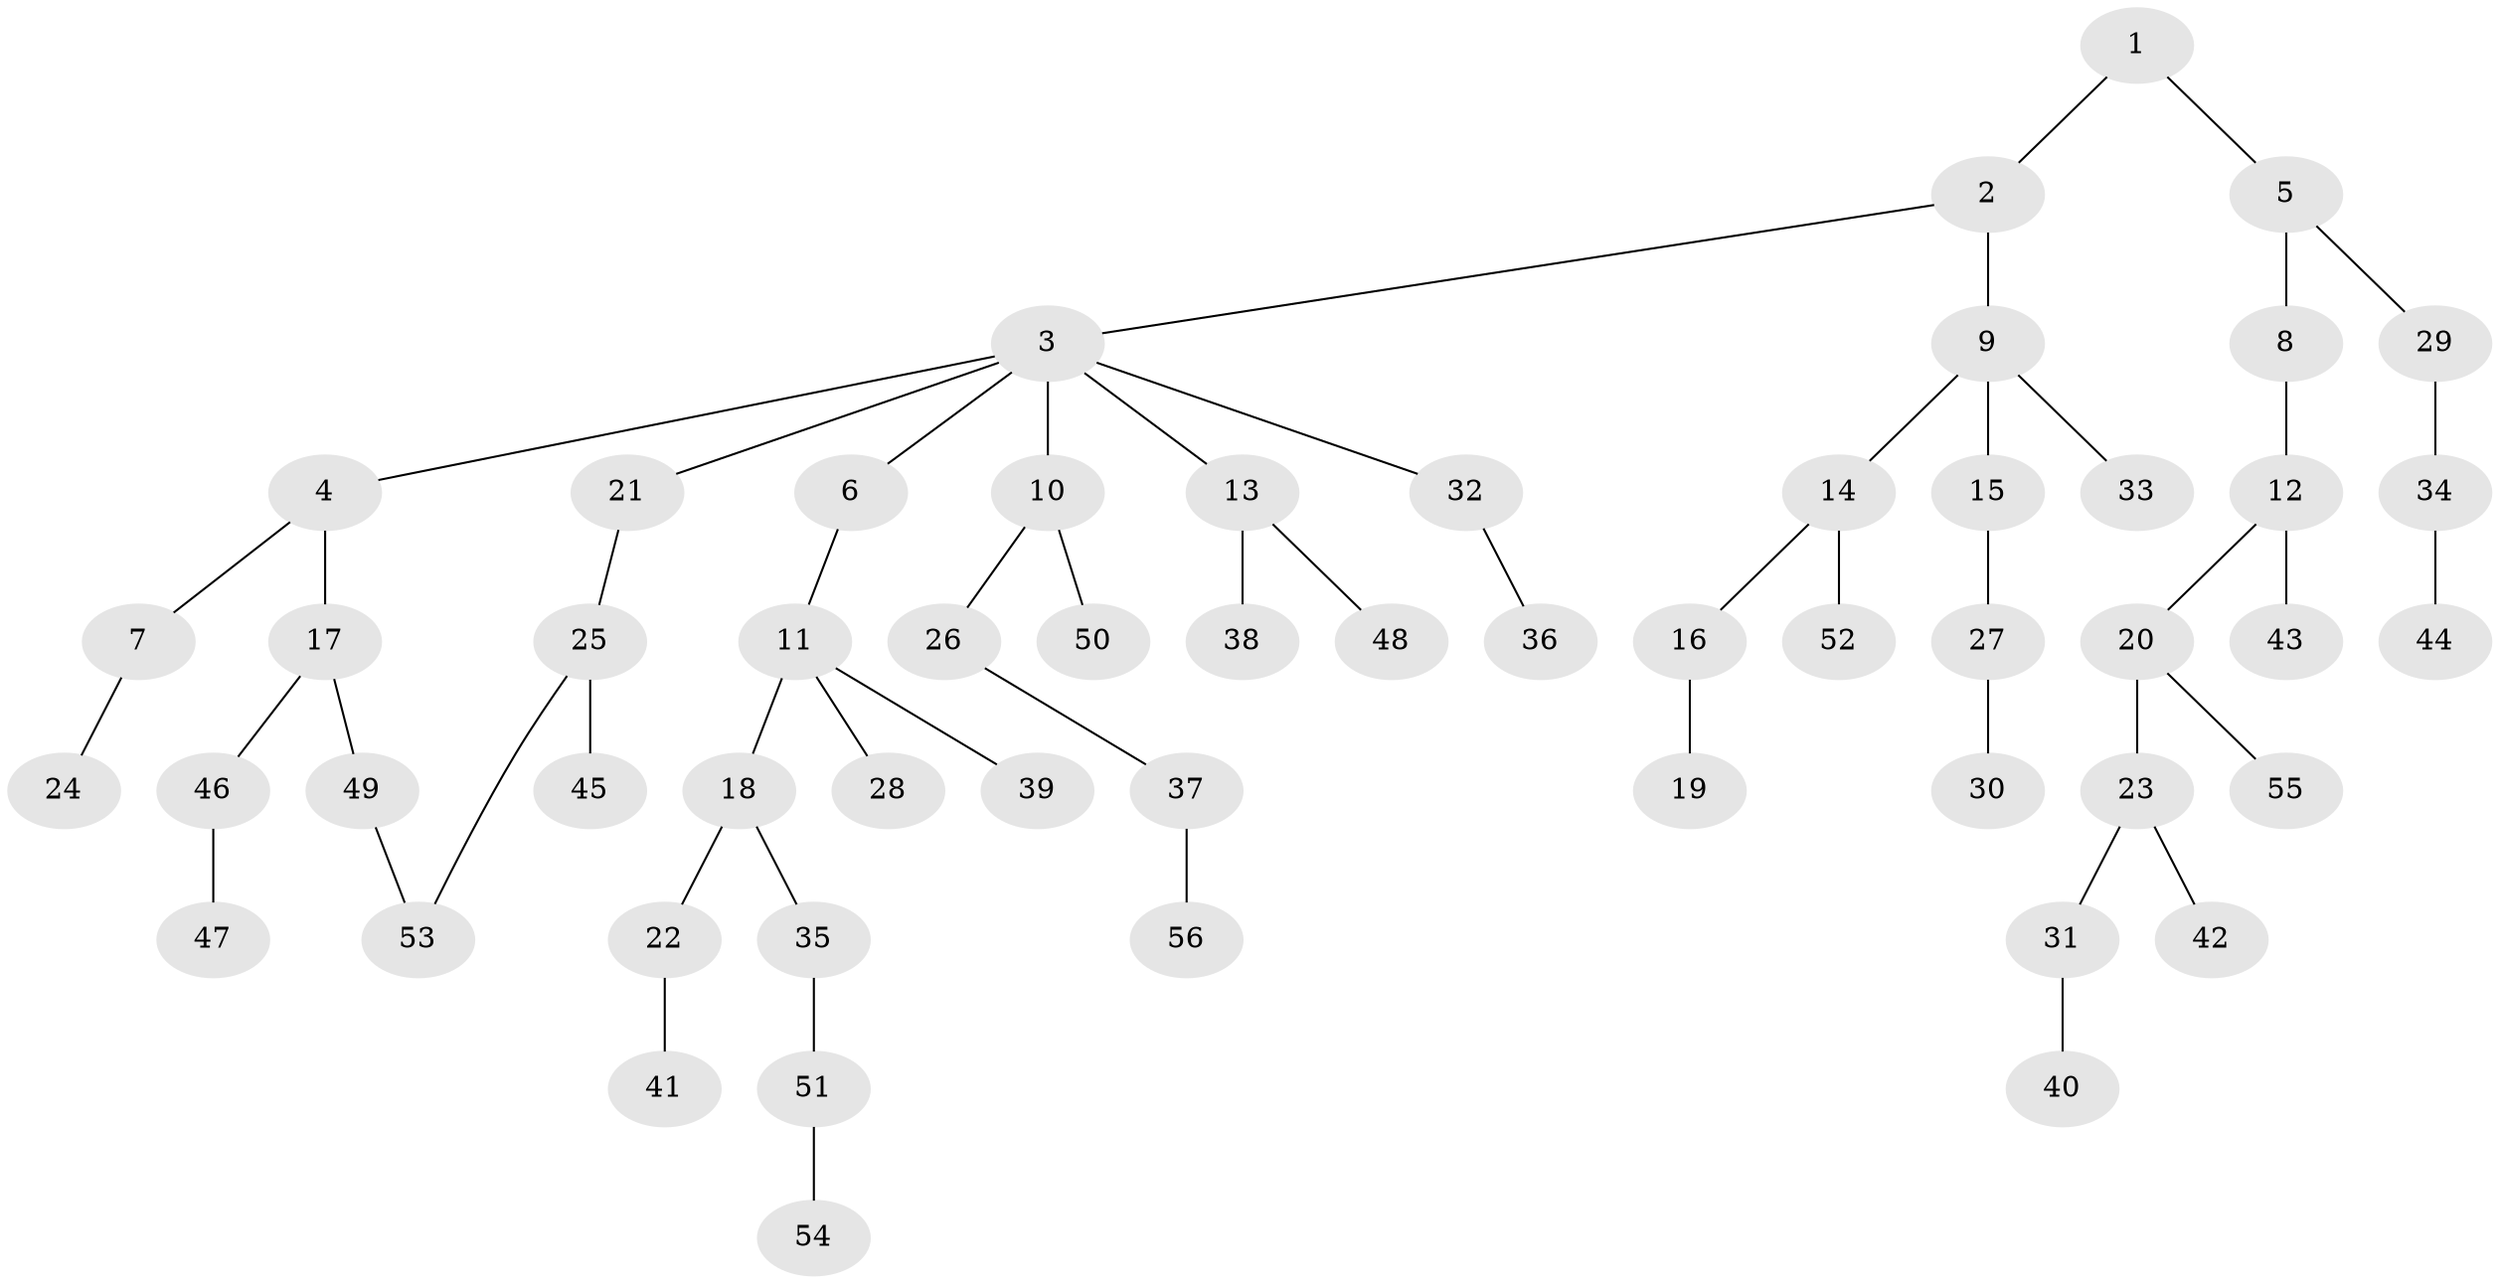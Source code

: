 // Generated by graph-tools (version 1.1) at 2025/01/03/09/25 03:01:00]
// undirected, 56 vertices, 56 edges
graph export_dot {
graph [start="1"]
  node [color=gray90,style=filled];
  1;
  2;
  3;
  4;
  5;
  6;
  7;
  8;
  9;
  10;
  11;
  12;
  13;
  14;
  15;
  16;
  17;
  18;
  19;
  20;
  21;
  22;
  23;
  24;
  25;
  26;
  27;
  28;
  29;
  30;
  31;
  32;
  33;
  34;
  35;
  36;
  37;
  38;
  39;
  40;
  41;
  42;
  43;
  44;
  45;
  46;
  47;
  48;
  49;
  50;
  51;
  52;
  53;
  54;
  55;
  56;
  1 -- 2;
  1 -- 5;
  2 -- 3;
  2 -- 9;
  3 -- 4;
  3 -- 6;
  3 -- 10;
  3 -- 13;
  3 -- 21;
  3 -- 32;
  4 -- 7;
  4 -- 17;
  5 -- 8;
  5 -- 29;
  6 -- 11;
  7 -- 24;
  8 -- 12;
  9 -- 14;
  9 -- 15;
  9 -- 33;
  10 -- 26;
  10 -- 50;
  11 -- 18;
  11 -- 28;
  11 -- 39;
  12 -- 20;
  12 -- 43;
  13 -- 38;
  13 -- 48;
  14 -- 16;
  14 -- 52;
  15 -- 27;
  16 -- 19;
  17 -- 46;
  17 -- 49;
  18 -- 22;
  18 -- 35;
  20 -- 23;
  20 -- 55;
  21 -- 25;
  22 -- 41;
  23 -- 31;
  23 -- 42;
  25 -- 45;
  25 -- 53;
  26 -- 37;
  27 -- 30;
  29 -- 34;
  31 -- 40;
  32 -- 36;
  34 -- 44;
  35 -- 51;
  37 -- 56;
  46 -- 47;
  49 -- 53;
  51 -- 54;
}
